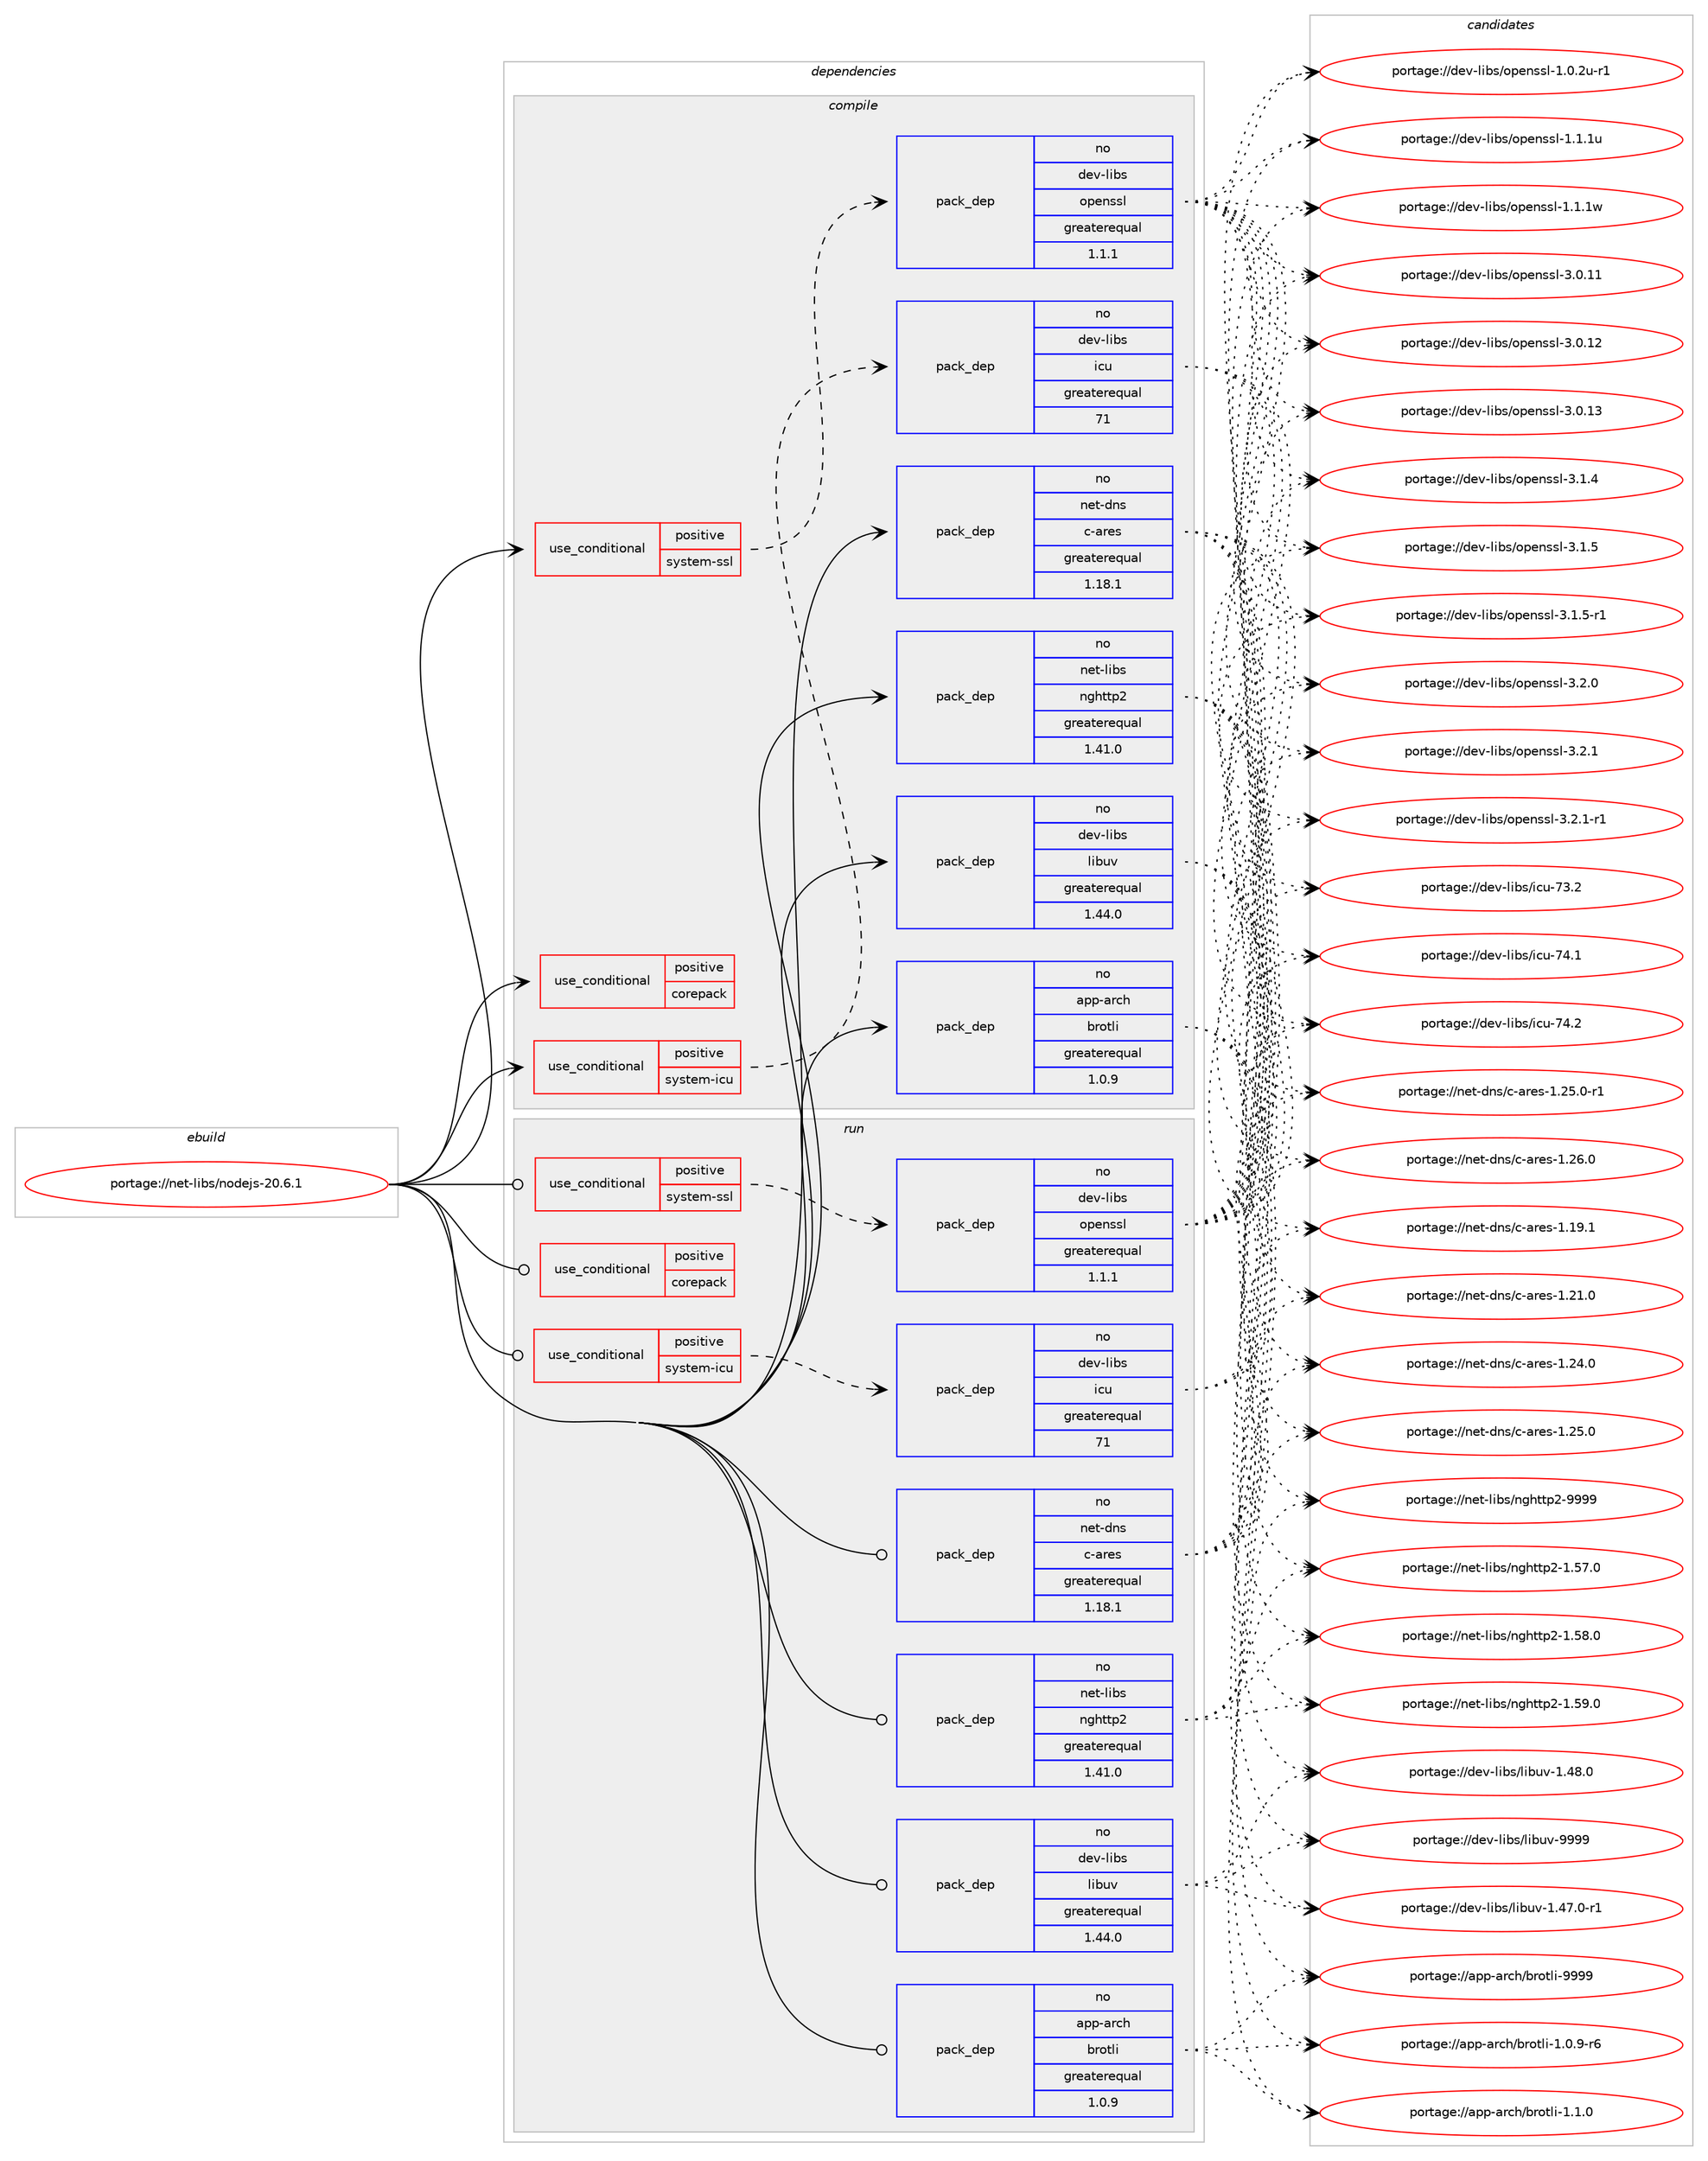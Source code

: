 digraph prolog {

# *************
# Graph options
# *************

newrank=true;
concentrate=true;
compound=true;
graph [rankdir=LR,fontname=Helvetica,fontsize=10,ranksep=1.5];#, ranksep=2.5, nodesep=0.2];
edge  [arrowhead=vee];
node  [fontname=Helvetica,fontsize=10];

# **********
# The ebuild
# **********

subgraph cluster_leftcol {
color=gray;
rank=same;
label=<<i>ebuild</i>>;
id [label="portage://net-libs/nodejs-20.6.1", color=red, width=4, href="../net-libs/nodejs-20.6.1.svg"];
}

# ****************
# The dependencies
# ****************

subgraph cluster_midcol {
color=gray;
label=<<i>dependencies</i>>;
subgraph cluster_compile {
fillcolor="#eeeeee";
style=filled;
label=<<i>compile</i>>;
subgraph cond3688 {
dependency5609 [label=<<TABLE BORDER="0" CELLBORDER="1" CELLSPACING="0" CELLPADDING="4"><TR><TD ROWSPAN="3" CELLPADDING="10">use_conditional</TD></TR><TR><TD>positive</TD></TR><TR><TD>corepack</TD></TR></TABLE>>, shape=none, color=red];
# *** BEGIN UNKNOWN DEPENDENCY TYPE (TODO) ***
# dependency5609 -> package_dependency(portage://net-libs/nodejs-20.6.1,install,weak,sys-apps,yarn,none,[,,],[],[])
# *** END UNKNOWN DEPENDENCY TYPE (TODO) ***

}
id:e -> dependency5609:w [weight=20,style="solid",arrowhead="vee"];
subgraph cond3689 {
dependency5610 [label=<<TABLE BORDER="0" CELLBORDER="1" CELLSPACING="0" CELLPADDING="4"><TR><TD ROWSPAN="3" CELLPADDING="10">use_conditional</TD></TR><TR><TD>positive</TD></TR><TR><TD>system-icu</TD></TR></TABLE>>, shape=none, color=red];
subgraph pack1857 {
dependency5611 [label=<<TABLE BORDER="0" CELLBORDER="1" CELLSPACING="0" CELLPADDING="4" WIDTH="220"><TR><TD ROWSPAN="6" CELLPADDING="30">pack_dep</TD></TR><TR><TD WIDTH="110">no</TD></TR><TR><TD>dev-libs</TD></TR><TR><TD>icu</TD></TR><TR><TD>greaterequal</TD></TR><TR><TD>71</TD></TR></TABLE>>, shape=none, color=blue];
}
dependency5610:e -> dependency5611:w [weight=20,style="dashed",arrowhead="vee"];
}
id:e -> dependency5610:w [weight=20,style="solid",arrowhead="vee"];
subgraph cond3690 {
dependency5612 [label=<<TABLE BORDER="0" CELLBORDER="1" CELLSPACING="0" CELLPADDING="4"><TR><TD ROWSPAN="3" CELLPADDING="10">use_conditional</TD></TR><TR><TD>positive</TD></TR><TR><TD>system-ssl</TD></TR></TABLE>>, shape=none, color=red];
subgraph pack1858 {
dependency5613 [label=<<TABLE BORDER="0" CELLBORDER="1" CELLSPACING="0" CELLPADDING="4" WIDTH="220"><TR><TD ROWSPAN="6" CELLPADDING="30">pack_dep</TD></TR><TR><TD WIDTH="110">no</TD></TR><TR><TD>dev-libs</TD></TR><TR><TD>openssl</TD></TR><TR><TD>greaterequal</TD></TR><TR><TD>1.1.1</TD></TR></TABLE>>, shape=none, color=blue];
}
dependency5612:e -> dependency5613:w [weight=20,style="dashed",arrowhead="vee"];
}
id:e -> dependency5612:w [weight=20,style="solid",arrowhead="vee"];
subgraph pack1859 {
dependency5614 [label=<<TABLE BORDER="0" CELLBORDER="1" CELLSPACING="0" CELLPADDING="4" WIDTH="220"><TR><TD ROWSPAN="6" CELLPADDING="30">pack_dep</TD></TR><TR><TD WIDTH="110">no</TD></TR><TR><TD>app-arch</TD></TR><TR><TD>brotli</TD></TR><TR><TD>greaterequal</TD></TR><TR><TD>1.0.9</TD></TR></TABLE>>, shape=none, color=blue];
}
id:e -> dependency5614:w [weight=20,style="solid",arrowhead="vee"];
subgraph pack1860 {
dependency5615 [label=<<TABLE BORDER="0" CELLBORDER="1" CELLSPACING="0" CELLPADDING="4" WIDTH="220"><TR><TD ROWSPAN="6" CELLPADDING="30">pack_dep</TD></TR><TR><TD WIDTH="110">no</TD></TR><TR><TD>dev-libs</TD></TR><TR><TD>libuv</TD></TR><TR><TD>greaterequal</TD></TR><TR><TD>1.44.0</TD></TR></TABLE>>, shape=none, color=blue];
}
id:e -> dependency5615:w [weight=20,style="solid",arrowhead="vee"];
subgraph pack1861 {
dependency5616 [label=<<TABLE BORDER="0" CELLBORDER="1" CELLSPACING="0" CELLPADDING="4" WIDTH="220"><TR><TD ROWSPAN="6" CELLPADDING="30">pack_dep</TD></TR><TR><TD WIDTH="110">no</TD></TR><TR><TD>net-dns</TD></TR><TR><TD>c-ares</TD></TR><TR><TD>greaterequal</TD></TR><TR><TD>1.18.1</TD></TR></TABLE>>, shape=none, color=blue];
}
id:e -> dependency5616:w [weight=20,style="solid",arrowhead="vee"];
subgraph pack1862 {
dependency5617 [label=<<TABLE BORDER="0" CELLBORDER="1" CELLSPACING="0" CELLPADDING="4" WIDTH="220"><TR><TD ROWSPAN="6" CELLPADDING="30">pack_dep</TD></TR><TR><TD WIDTH="110">no</TD></TR><TR><TD>net-libs</TD></TR><TR><TD>nghttp2</TD></TR><TR><TD>greaterequal</TD></TR><TR><TD>1.41.0</TD></TR></TABLE>>, shape=none, color=blue];
}
id:e -> dependency5617:w [weight=20,style="solid",arrowhead="vee"];
# *** BEGIN UNKNOWN DEPENDENCY TYPE (TODO) ***
# id -> package_dependency(portage://net-libs/nodejs-20.6.1,install,no,sys-devel,gcc,none,[,,],any_different_slot,[])
# *** END UNKNOWN DEPENDENCY TYPE (TODO) ***

# *** BEGIN UNKNOWN DEPENDENCY TYPE (TODO) ***
# id -> package_dependency(portage://net-libs/nodejs-20.6.1,install,no,sys-libs,zlib,none,[,,],[],[])
# *** END UNKNOWN DEPENDENCY TYPE (TODO) ***

}
subgraph cluster_compileandrun {
fillcolor="#eeeeee";
style=filled;
label=<<i>compile and run</i>>;
}
subgraph cluster_run {
fillcolor="#eeeeee";
style=filled;
label=<<i>run</i>>;
subgraph cond3691 {
dependency5618 [label=<<TABLE BORDER="0" CELLBORDER="1" CELLSPACING="0" CELLPADDING="4"><TR><TD ROWSPAN="3" CELLPADDING="10">use_conditional</TD></TR><TR><TD>positive</TD></TR><TR><TD>corepack</TD></TR></TABLE>>, shape=none, color=red];
# *** BEGIN UNKNOWN DEPENDENCY TYPE (TODO) ***
# dependency5618 -> package_dependency(portage://net-libs/nodejs-20.6.1,run,weak,sys-apps,yarn,none,[,,],[],[])
# *** END UNKNOWN DEPENDENCY TYPE (TODO) ***

}
id:e -> dependency5618:w [weight=20,style="solid",arrowhead="odot"];
subgraph cond3692 {
dependency5619 [label=<<TABLE BORDER="0" CELLBORDER="1" CELLSPACING="0" CELLPADDING="4"><TR><TD ROWSPAN="3" CELLPADDING="10">use_conditional</TD></TR><TR><TD>positive</TD></TR><TR><TD>system-icu</TD></TR></TABLE>>, shape=none, color=red];
subgraph pack1863 {
dependency5620 [label=<<TABLE BORDER="0" CELLBORDER="1" CELLSPACING="0" CELLPADDING="4" WIDTH="220"><TR><TD ROWSPAN="6" CELLPADDING="30">pack_dep</TD></TR><TR><TD WIDTH="110">no</TD></TR><TR><TD>dev-libs</TD></TR><TR><TD>icu</TD></TR><TR><TD>greaterequal</TD></TR><TR><TD>71</TD></TR></TABLE>>, shape=none, color=blue];
}
dependency5619:e -> dependency5620:w [weight=20,style="dashed",arrowhead="vee"];
}
id:e -> dependency5619:w [weight=20,style="solid",arrowhead="odot"];
subgraph cond3693 {
dependency5621 [label=<<TABLE BORDER="0" CELLBORDER="1" CELLSPACING="0" CELLPADDING="4"><TR><TD ROWSPAN="3" CELLPADDING="10">use_conditional</TD></TR><TR><TD>positive</TD></TR><TR><TD>system-ssl</TD></TR></TABLE>>, shape=none, color=red];
subgraph pack1864 {
dependency5622 [label=<<TABLE BORDER="0" CELLBORDER="1" CELLSPACING="0" CELLPADDING="4" WIDTH="220"><TR><TD ROWSPAN="6" CELLPADDING="30">pack_dep</TD></TR><TR><TD WIDTH="110">no</TD></TR><TR><TD>dev-libs</TD></TR><TR><TD>openssl</TD></TR><TR><TD>greaterequal</TD></TR><TR><TD>1.1.1</TD></TR></TABLE>>, shape=none, color=blue];
}
dependency5621:e -> dependency5622:w [weight=20,style="dashed",arrowhead="vee"];
}
id:e -> dependency5621:w [weight=20,style="solid",arrowhead="odot"];
subgraph pack1865 {
dependency5623 [label=<<TABLE BORDER="0" CELLBORDER="1" CELLSPACING="0" CELLPADDING="4" WIDTH="220"><TR><TD ROWSPAN="6" CELLPADDING="30">pack_dep</TD></TR><TR><TD WIDTH="110">no</TD></TR><TR><TD>app-arch</TD></TR><TR><TD>brotli</TD></TR><TR><TD>greaterequal</TD></TR><TR><TD>1.0.9</TD></TR></TABLE>>, shape=none, color=blue];
}
id:e -> dependency5623:w [weight=20,style="solid",arrowhead="odot"];
subgraph pack1866 {
dependency5624 [label=<<TABLE BORDER="0" CELLBORDER="1" CELLSPACING="0" CELLPADDING="4" WIDTH="220"><TR><TD ROWSPAN="6" CELLPADDING="30">pack_dep</TD></TR><TR><TD WIDTH="110">no</TD></TR><TR><TD>dev-libs</TD></TR><TR><TD>libuv</TD></TR><TR><TD>greaterequal</TD></TR><TR><TD>1.44.0</TD></TR></TABLE>>, shape=none, color=blue];
}
id:e -> dependency5624:w [weight=20,style="solid",arrowhead="odot"];
subgraph pack1867 {
dependency5625 [label=<<TABLE BORDER="0" CELLBORDER="1" CELLSPACING="0" CELLPADDING="4" WIDTH="220"><TR><TD ROWSPAN="6" CELLPADDING="30">pack_dep</TD></TR><TR><TD WIDTH="110">no</TD></TR><TR><TD>net-dns</TD></TR><TR><TD>c-ares</TD></TR><TR><TD>greaterequal</TD></TR><TR><TD>1.18.1</TD></TR></TABLE>>, shape=none, color=blue];
}
id:e -> dependency5625:w [weight=20,style="solid",arrowhead="odot"];
subgraph pack1868 {
dependency5626 [label=<<TABLE BORDER="0" CELLBORDER="1" CELLSPACING="0" CELLPADDING="4" WIDTH="220"><TR><TD ROWSPAN="6" CELLPADDING="30">pack_dep</TD></TR><TR><TD WIDTH="110">no</TD></TR><TR><TD>net-libs</TD></TR><TR><TD>nghttp2</TD></TR><TR><TD>greaterequal</TD></TR><TR><TD>1.41.0</TD></TR></TABLE>>, shape=none, color=blue];
}
id:e -> dependency5626:w [weight=20,style="solid",arrowhead="odot"];
# *** BEGIN UNKNOWN DEPENDENCY TYPE (TODO) ***
# id -> package_dependency(portage://net-libs/nodejs-20.6.1,run,no,sys-devel,gcc,none,[,,],any_different_slot,[])
# *** END UNKNOWN DEPENDENCY TYPE (TODO) ***

# *** BEGIN UNKNOWN DEPENDENCY TYPE (TODO) ***
# id -> package_dependency(portage://net-libs/nodejs-20.6.1,run,no,sys-libs,zlib,none,[,,],[],[])
# *** END UNKNOWN DEPENDENCY TYPE (TODO) ***

}
}

# **************
# The candidates
# **************

subgraph cluster_choices {
rank=same;
color=gray;
label=<<i>candidates</i>>;

subgraph choice1857 {
color=black;
nodesep=1;
choice100101118451081059811547105991174555514650 [label="portage://dev-libs/icu-73.2", color=red, width=4,href="../dev-libs/icu-73.2.svg"];
choice100101118451081059811547105991174555524649 [label="portage://dev-libs/icu-74.1", color=red, width=4,href="../dev-libs/icu-74.1.svg"];
choice100101118451081059811547105991174555524650 [label="portage://dev-libs/icu-74.2", color=red, width=4,href="../dev-libs/icu-74.2.svg"];
dependency5611:e -> choice100101118451081059811547105991174555514650:w [style=dotted,weight="100"];
dependency5611:e -> choice100101118451081059811547105991174555524649:w [style=dotted,weight="100"];
dependency5611:e -> choice100101118451081059811547105991174555524650:w [style=dotted,weight="100"];
}
subgraph choice1858 {
color=black;
nodesep=1;
choice1001011184510810598115471111121011101151151084549464846501174511449 [label="portage://dev-libs/openssl-1.0.2u-r1", color=red, width=4,href="../dev-libs/openssl-1.0.2u-r1.svg"];
choice100101118451081059811547111112101110115115108454946494649117 [label="portage://dev-libs/openssl-1.1.1u", color=red, width=4,href="../dev-libs/openssl-1.1.1u.svg"];
choice100101118451081059811547111112101110115115108454946494649119 [label="portage://dev-libs/openssl-1.1.1w", color=red, width=4,href="../dev-libs/openssl-1.1.1w.svg"];
choice10010111845108105981154711111210111011511510845514648464949 [label="portage://dev-libs/openssl-3.0.11", color=red, width=4,href="../dev-libs/openssl-3.0.11.svg"];
choice10010111845108105981154711111210111011511510845514648464950 [label="portage://dev-libs/openssl-3.0.12", color=red, width=4,href="../dev-libs/openssl-3.0.12.svg"];
choice10010111845108105981154711111210111011511510845514648464951 [label="portage://dev-libs/openssl-3.0.13", color=red, width=4,href="../dev-libs/openssl-3.0.13.svg"];
choice100101118451081059811547111112101110115115108455146494652 [label="portage://dev-libs/openssl-3.1.4", color=red, width=4,href="../dev-libs/openssl-3.1.4.svg"];
choice100101118451081059811547111112101110115115108455146494653 [label="portage://dev-libs/openssl-3.1.5", color=red, width=4,href="../dev-libs/openssl-3.1.5.svg"];
choice1001011184510810598115471111121011101151151084551464946534511449 [label="portage://dev-libs/openssl-3.1.5-r1", color=red, width=4,href="../dev-libs/openssl-3.1.5-r1.svg"];
choice100101118451081059811547111112101110115115108455146504648 [label="portage://dev-libs/openssl-3.2.0", color=red, width=4,href="../dev-libs/openssl-3.2.0.svg"];
choice100101118451081059811547111112101110115115108455146504649 [label="portage://dev-libs/openssl-3.2.1", color=red, width=4,href="../dev-libs/openssl-3.2.1.svg"];
choice1001011184510810598115471111121011101151151084551465046494511449 [label="portage://dev-libs/openssl-3.2.1-r1", color=red, width=4,href="../dev-libs/openssl-3.2.1-r1.svg"];
dependency5613:e -> choice1001011184510810598115471111121011101151151084549464846501174511449:w [style=dotted,weight="100"];
dependency5613:e -> choice100101118451081059811547111112101110115115108454946494649117:w [style=dotted,weight="100"];
dependency5613:e -> choice100101118451081059811547111112101110115115108454946494649119:w [style=dotted,weight="100"];
dependency5613:e -> choice10010111845108105981154711111210111011511510845514648464949:w [style=dotted,weight="100"];
dependency5613:e -> choice10010111845108105981154711111210111011511510845514648464950:w [style=dotted,weight="100"];
dependency5613:e -> choice10010111845108105981154711111210111011511510845514648464951:w [style=dotted,weight="100"];
dependency5613:e -> choice100101118451081059811547111112101110115115108455146494652:w [style=dotted,weight="100"];
dependency5613:e -> choice100101118451081059811547111112101110115115108455146494653:w [style=dotted,weight="100"];
dependency5613:e -> choice1001011184510810598115471111121011101151151084551464946534511449:w [style=dotted,weight="100"];
dependency5613:e -> choice100101118451081059811547111112101110115115108455146504648:w [style=dotted,weight="100"];
dependency5613:e -> choice100101118451081059811547111112101110115115108455146504649:w [style=dotted,weight="100"];
dependency5613:e -> choice1001011184510810598115471111121011101151151084551465046494511449:w [style=dotted,weight="100"];
}
subgraph choice1859 {
color=black;
nodesep=1;
choice9711211245971149910447981141111161081054549464846574511454 [label="portage://app-arch/brotli-1.0.9-r6", color=red, width=4,href="../app-arch/brotli-1.0.9-r6.svg"];
choice971121124597114991044798114111116108105454946494648 [label="portage://app-arch/brotli-1.1.0", color=red, width=4,href="../app-arch/brotli-1.1.0.svg"];
choice9711211245971149910447981141111161081054557575757 [label="portage://app-arch/brotli-9999", color=red, width=4,href="../app-arch/brotli-9999.svg"];
dependency5614:e -> choice9711211245971149910447981141111161081054549464846574511454:w [style=dotted,weight="100"];
dependency5614:e -> choice971121124597114991044798114111116108105454946494648:w [style=dotted,weight="100"];
dependency5614:e -> choice9711211245971149910447981141111161081054557575757:w [style=dotted,weight="100"];
}
subgraph choice1860 {
color=black;
nodesep=1;
choice10010111845108105981154710810598117118454946525546484511449 [label="portage://dev-libs/libuv-1.47.0-r1", color=red, width=4,href="../dev-libs/libuv-1.47.0-r1.svg"];
choice1001011184510810598115471081059811711845494652564648 [label="portage://dev-libs/libuv-1.48.0", color=red, width=4,href="../dev-libs/libuv-1.48.0.svg"];
choice100101118451081059811547108105981171184557575757 [label="portage://dev-libs/libuv-9999", color=red, width=4,href="../dev-libs/libuv-9999.svg"];
dependency5615:e -> choice10010111845108105981154710810598117118454946525546484511449:w [style=dotted,weight="100"];
dependency5615:e -> choice1001011184510810598115471081059811711845494652564648:w [style=dotted,weight="100"];
dependency5615:e -> choice100101118451081059811547108105981171184557575757:w [style=dotted,weight="100"];
}
subgraph choice1861 {
color=black;
nodesep=1;
choice110101116451001101154799459711410111545494649574649 [label="portage://net-dns/c-ares-1.19.1", color=red, width=4,href="../net-dns/c-ares-1.19.1.svg"];
choice110101116451001101154799459711410111545494650494648 [label="portage://net-dns/c-ares-1.21.0", color=red, width=4,href="../net-dns/c-ares-1.21.0.svg"];
choice110101116451001101154799459711410111545494650524648 [label="portage://net-dns/c-ares-1.24.0", color=red, width=4,href="../net-dns/c-ares-1.24.0.svg"];
choice110101116451001101154799459711410111545494650534648 [label="portage://net-dns/c-ares-1.25.0", color=red, width=4,href="../net-dns/c-ares-1.25.0.svg"];
choice1101011164510011011547994597114101115454946505346484511449 [label="portage://net-dns/c-ares-1.25.0-r1", color=red, width=4,href="../net-dns/c-ares-1.25.0-r1.svg"];
choice110101116451001101154799459711410111545494650544648 [label="portage://net-dns/c-ares-1.26.0", color=red, width=4,href="../net-dns/c-ares-1.26.0.svg"];
dependency5616:e -> choice110101116451001101154799459711410111545494649574649:w [style=dotted,weight="100"];
dependency5616:e -> choice110101116451001101154799459711410111545494650494648:w [style=dotted,weight="100"];
dependency5616:e -> choice110101116451001101154799459711410111545494650524648:w [style=dotted,weight="100"];
dependency5616:e -> choice110101116451001101154799459711410111545494650534648:w [style=dotted,weight="100"];
dependency5616:e -> choice1101011164510011011547994597114101115454946505346484511449:w [style=dotted,weight="100"];
dependency5616:e -> choice110101116451001101154799459711410111545494650544648:w [style=dotted,weight="100"];
}
subgraph choice1862 {
color=black;
nodesep=1;
choice1101011164510810598115471101031041161161125045494653554648 [label="portage://net-libs/nghttp2-1.57.0", color=red, width=4,href="../net-libs/nghttp2-1.57.0.svg"];
choice1101011164510810598115471101031041161161125045494653564648 [label="portage://net-libs/nghttp2-1.58.0", color=red, width=4,href="../net-libs/nghttp2-1.58.0.svg"];
choice1101011164510810598115471101031041161161125045494653574648 [label="portage://net-libs/nghttp2-1.59.0", color=red, width=4,href="../net-libs/nghttp2-1.59.0.svg"];
choice110101116451081059811547110103104116116112504557575757 [label="portage://net-libs/nghttp2-9999", color=red, width=4,href="../net-libs/nghttp2-9999.svg"];
dependency5617:e -> choice1101011164510810598115471101031041161161125045494653554648:w [style=dotted,weight="100"];
dependency5617:e -> choice1101011164510810598115471101031041161161125045494653564648:w [style=dotted,weight="100"];
dependency5617:e -> choice1101011164510810598115471101031041161161125045494653574648:w [style=dotted,weight="100"];
dependency5617:e -> choice110101116451081059811547110103104116116112504557575757:w [style=dotted,weight="100"];
}
subgraph choice1863 {
color=black;
nodesep=1;
choice100101118451081059811547105991174555514650 [label="portage://dev-libs/icu-73.2", color=red, width=4,href="../dev-libs/icu-73.2.svg"];
choice100101118451081059811547105991174555524649 [label="portage://dev-libs/icu-74.1", color=red, width=4,href="../dev-libs/icu-74.1.svg"];
choice100101118451081059811547105991174555524650 [label="portage://dev-libs/icu-74.2", color=red, width=4,href="../dev-libs/icu-74.2.svg"];
dependency5620:e -> choice100101118451081059811547105991174555514650:w [style=dotted,weight="100"];
dependency5620:e -> choice100101118451081059811547105991174555524649:w [style=dotted,weight="100"];
dependency5620:e -> choice100101118451081059811547105991174555524650:w [style=dotted,weight="100"];
}
subgraph choice1864 {
color=black;
nodesep=1;
choice1001011184510810598115471111121011101151151084549464846501174511449 [label="portage://dev-libs/openssl-1.0.2u-r1", color=red, width=4,href="../dev-libs/openssl-1.0.2u-r1.svg"];
choice100101118451081059811547111112101110115115108454946494649117 [label="portage://dev-libs/openssl-1.1.1u", color=red, width=4,href="../dev-libs/openssl-1.1.1u.svg"];
choice100101118451081059811547111112101110115115108454946494649119 [label="portage://dev-libs/openssl-1.1.1w", color=red, width=4,href="../dev-libs/openssl-1.1.1w.svg"];
choice10010111845108105981154711111210111011511510845514648464949 [label="portage://dev-libs/openssl-3.0.11", color=red, width=4,href="../dev-libs/openssl-3.0.11.svg"];
choice10010111845108105981154711111210111011511510845514648464950 [label="portage://dev-libs/openssl-3.0.12", color=red, width=4,href="../dev-libs/openssl-3.0.12.svg"];
choice10010111845108105981154711111210111011511510845514648464951 [label="portage://dev-libs/openssl-3.0.13", color=red, width=4,href="../dev-libs/openssl-3.0.13.svg"];
choice100101118451081059811547111112101110115115108455146494652 [label="portage://dev-libs/openssl-3.1.4", color=red, width=4,href="../dev-libs/openssl-3.1.4.svg"];
choice100101118451081059811547111112101110115115108455146494653 [label="portage://dev-libs/openssl-3.1.5", color=red, width=4,href="../dev-libs/openssl-3.1.5.svg"];
choice1001011184510810598115471111121011101151151084551464946534511449 [label="portage://dev-libs/openssl-3.1.5-r1", color=red, width=4,href="../dev-libs/openssl-3.1.5-r1.svg"];
choice100101118451081059811547111112101110115115108455146504648 [label="portage://dev-libs/openssl-3.2.0", color=red, width=4,href="../dev-libs/openssl-3.2.0.svg"];
choice100101118451081059811547111112101110115115108455146504649 [label="portage://dev-libs/openssl-3.2.1", color=red, width=4,href="../dev-libs/openssl-3.2.1.svg"];
choice1001011184510810598115471111121011101151151084551465046494511449 [label="portage://dev-libs/openssl-3.2.1-r1", color=red, width=4,href="../dev-libs/openssl-3.2.1-r1.svg"];
dependency5622:e -> choice1001011184510810598115471111121011101151151084549464846501174511449:w [style=dotted,weight="100"];
dependency5622:e -> choice100101118451081059811547111112101110115115108454946494649117:w [style=dotted,weight="100"];
dependency5622:e -> choice100101118451081059811547111112101110115115108454946494649119:w [style=dotted,weight="100"];
dependency5622:e -> choice10010111845108105981154711111210111011511510845514648464949:w [style=dotted,weight="100"];
dependency5622:e -> choice10010111845108105981154711111210111011511510845514648464950:w [style=dotted,weight="100"];
dependency5622:e -> choice10010111845108105981154711111210111011511510845514648464951:w [style=dotted,weight="100"];
dependency5622:e -> choice100101118451081059811547111112101110115115108455146494652:w [style=dotted,weight="100"];
dependency5622:e -> choice100101118451081059811547111112101110115115108455146494653:w [style=dotted,weight="100"];
dependency5622:e -> choice1001011184510810598115471111121011101151151084551464946534511449:w [style=dotted,weight="100"];
dependency5622:e -> choice100101118451081059811547111112101110115115108455146504648:w [style=dotted,weight="100"];
dependency5622:e -> choice100101118451081059811547111112101110115115108455146504649:w [style=dotted,weight="100"];
dependency5622:e -> choice1001011184510810598115471111121011101151151084551465046494511449:w [style=dotted,weight="100"];
}
subgraph choice1865 {
color=black;
nodesep=1;
choice9711211245971149910447981141111161081054549464846574511454 [label="portage://app-arch/brotli-1.0.9-r6", color=red, width=4,href="../app-arch/brotli-1.0.9-r6.svg"];
choice971121124597114991044798114111116108105454946494648 [label="portage://app-arch/brotli-1.1.0", color=red, width=4,href="../app-arch/brotli-1.1.0.svg"];
choice9711211245971149910447981141111161081054557575757 [label="portage://app-arch/brotli-9999", color=red, width=4,href="../app-arch/brotli-9999.svg"];
dependency5623:e -> choice9711211245971149910447981141111161081054549464846574511454:w [style=dotted,weight="100"];
dependency5623:e -> choice971121124597114991044798114111116108105454946494648:w [style=dotted,weight="100"];
dependency5623:e -> choice9711211245971149910447981141111161081054557575757:w [style=dotted,weight="100"];
}
subgraph choice1866 {
color=black;
nodesep=1;
choice10010111845108105981154710810598117118454946525546484511449 [label="portage://dev-libs/libuv-1.47.0-r1", color=red, width=4,href="../dev-libs/libuv-1.47.0-r1.svg"];
choice1001011184510810598115471081059811711845494652564648 [label="portage://dev-libs/libuv-1.48.0", color=red, width=4,href="../dev-libs/libuv-1.48.0.svg"];
choice100101118451081059811547108105981171184557575757 [label="portage://dev-libs/libuv-9999", color=red, width=4,href="../dev-libs/libuv-9999.svg"];
dependency5624:e -> choice10010111845108105981154710810598117118454946525546484511449:w [style=dotted,weight="100"];
dependency5624:e -> choice1001011184510810598115471081059811711845494652564648:w [style=dotted,weight="100"];
dependency5624:e -> choice100101118451081059811547108105981171184557575757:w [style=dotted,weight="100"];
}
subgraph choice1867 {
color=black;
nodesep=1;
choice110101116451001101154799459711410111545494649574649 [label="portage://net-dns/c-ares-1.19.1", color=red, width=4,href="../net-dns/c-ares-1.19.1.svg"];
choice110101116451001101154799459711410111545494650494648 [label="portage://net-dns/c-ares-1.21.0", color=red, width=4,href="../net-dns/c-ares-1.21.0.svg"];
choice110101116451001101154799459711410111545494650524648 [label="portage://net-dns/c-ares-1.24.0", color=red, width=4,href="../net-dns/c-ares-1.24.0.svg"];
choice110101116451001101154799459711410111545494650534648 [label="portage://net-dns/c-ares-1.25.0", color=red, width=4,href="../net-dns/c-ares-1.25.0.svg"];
choice1101011164510011011547994597114101115454946505346484511449 [label="portage://net-dns/c-ares-1.25.0-r1", color=red, width=4,href="../net-dns/c-ares-1.25.0-r1.svg"];
choice110101116451001101154799459711410111545494650544648 [label="portage://net-dns/c-ares-1.26.0", color=red, width=4,href="../net-dns/c-ares-1.26.0.svg"];
dependency5625:e -> choice110101116451001101154799459711410111545494649574649:w [style=dotted,weight="100"];
dependency5625:e -> choice110101116451001101154799459711410111545494650494648:w [style=dotted,weight="100"];
dependency5625:e -> choice110101116451001101154799459711410111545494650524648:w [style=dotted,weight="100"];
dependency5625:e -> choice110101116451001101154799459711410111545494650534648:w [style=dotted,weight="100"];
dependency5625:e -> choice1101011164510011011547994597114101115454946505346484511449:w [style=dotted,weight="100"];
dependency5625:e -> choice110101116451001101154799459711410111545494650544648:w [style=dotted,weight="100"];
}
subgraph choice1868 {
color=black;
nodesep=1;
choice1101011164510810598115471101031041161161125045494653554648 [label="portage://net-libs/nghttp2-1.57.0", color=red, width=4,href="../net-libs/nghttp2-1.57.0.svg"];
choice1101011164510810598115471101031041161161125045494653564648 [label="portage://net-libs/nghttp2-1.58.0", color=red, width=4,href="../net-libs/nghttp2-1.58.0.svg"];
choice1101011164510810598115471101031041161161125045494653574648 [label="portage://net-libs/nghttp2-1.59.0", color=red, width=4,href="../net-libs/nghttp2-1.59.0.svg"];
choice110101116451081059811547110103104116116112504557575757 [label="portage://net-libs/nghttp2-9999", color=red, width=4,href="../net-libs/nghttp2-9999.svg"];
dependency5626:e -> choice1101011164510810598115471101031041161161125045494653554648:w [style=dotted,weight="100"];
dependency5626:e -> choice1101011164510810598115471101031041161161125045494653564648:w [style=dotted,weight="100"];
dependency5626:e -> choice1101011164510810598115471101031041161161125045494653574648:w [style=dotted,weight="100"];
dependency5626:e -> choice110101116451081059811547110103104116116112504557575757:w [style=dotted,weight="100"];
}
}

}
